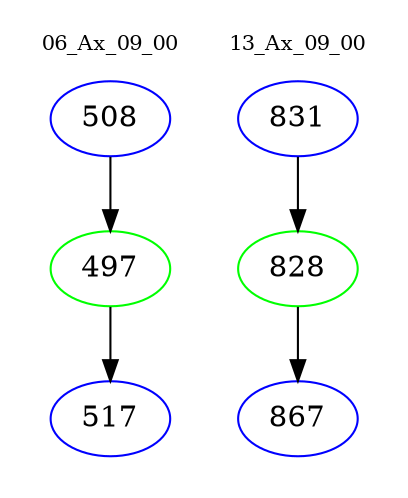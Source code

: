 digraph{
subgraph cluster_0 {
color = white
label = "06_Ax_09_00";
fontsize=10;
T0_508 [label="508", color="blue"]
T0_508 -> T0_497 [color="black"]
T0_497 [label="497", color="green"]
T0_497 -> T0_517 [color="black"]
T0_517 [label="517", color="blue"]
}
subgraph cluster_1 {
color = white
label = "13_Ax_09_00";
fontsize=10;
T1_831 [label="831", color="blue"]
T1_831 -> T1_828 [color="black"]
T1_828 [label="828", color="green"]
T1_828 -> T1_867 [color="black"]
T1_867 [label="867", color="blue"]
}
}
